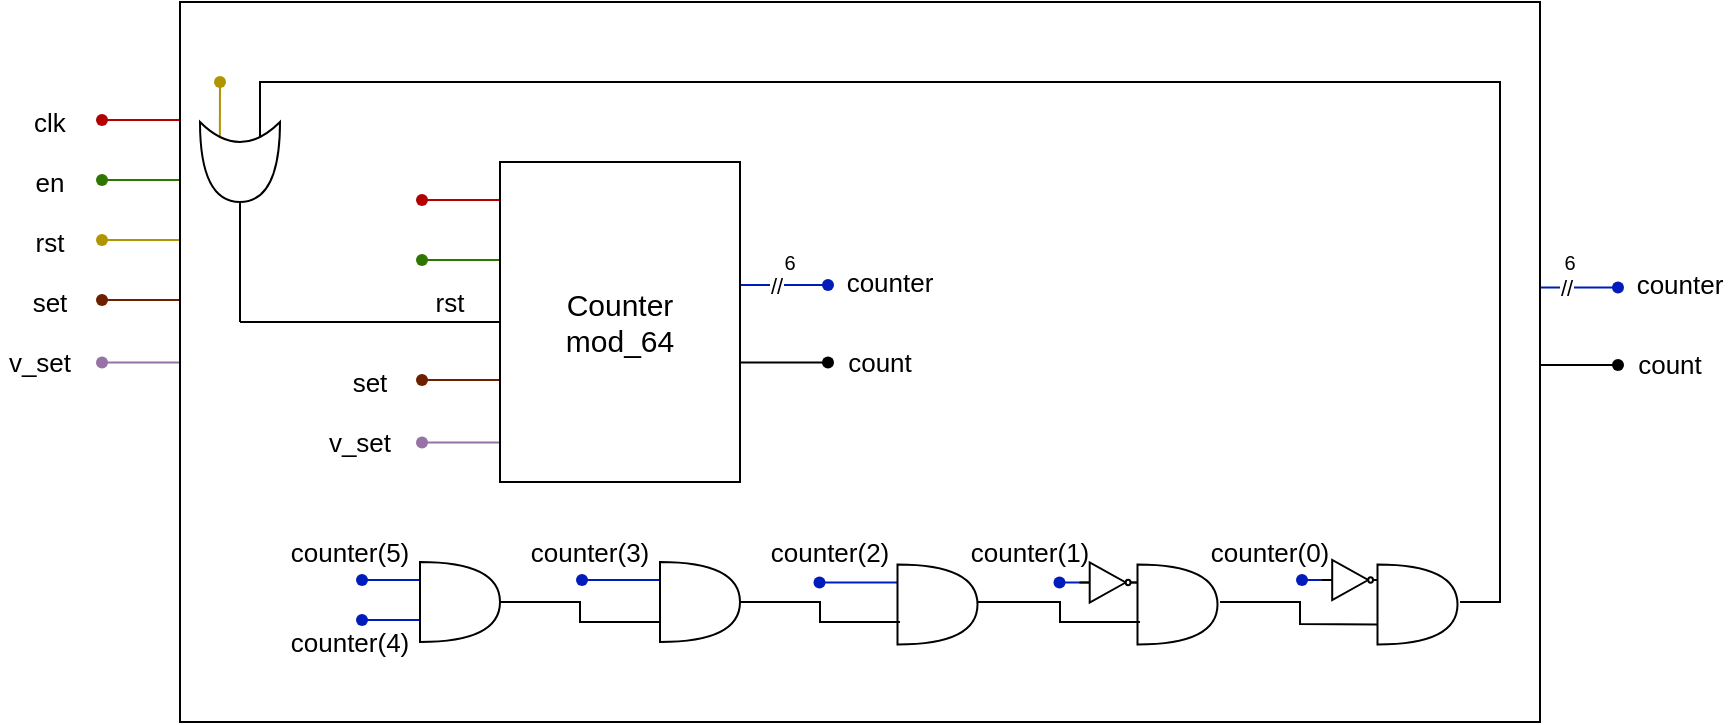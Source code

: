 <mxfile version="24.7.17">
  <diagram name="Pagina-1" id="71zWn343JwvxkhXYZjDe">
    <mxGraphModel dx="1536" dy="1114" grid="1" gridSize="10" guides="1" tooltips="1" connect="1" arrows="1" fold="1" page="1" pageScale="1" pageWidth="827" pageHeight="1169" math="0" shadow="0">
      <root>
        <mxCell id="0" />
        <mxCell id="1" parent="0" />
        <mxCell id="NgLSc0mzdGRC1DNAPwiq-113" value="" style="endArrow=none;html=1;rounded=0;fillColor=#e51400;strokeColor=#B20000;movable=1;resizable=1;rotatable=1;deletable=1;editable=1;locked=0;connectable=1;" edge="1" parent="1" source="NgLSc0mzdGRC1DNAPwiq-114">
          <mxGeometry width="50" height="50" relative="1" as="geometry">
            <mxPoint x="179" y="379" as="sourcePoint" />
            <mxPoint x="209" y="379" as="targetPoint" />
          </mxGeometry>
        </mxCell>
        <mxCell id="NgLSc0mzdGRC1DNAPwiq-114" value="" style="shape=waypoint;sketch=0;fillStyle=solid;size=6;pointerEvents=1;points=[];fillColor=#e51400;resizable=1;rotatable=1;perimeter=centerPerimeter;snapToPoint=1;strokeColor=#B20000;rotation=90;movable=1;deletable=1;editable=1;locked=0;connectable=1;fontColor=#ffffff;" vertex="1" parent="1">
          <mxGeometry x="151" y="369" width="20" height="20" as="geometry" />
        </mxCell>
        <mxCell id="NgLSc0mzdGRC1DNAPwiq-109" value="&lt;font style=&quot;font-size: 13px;&quot;&gt;rst&lt;/font&gt;" style="text;html=1;align=center;verticalAlign=middle;whiteSpace=wrap;rounded=0;movable=1;resizable=1;rotatable=1;deletable=1;editable=1;locked=0;connectable=1;" vertex="1" parent="1">
          <mxGeometry x="120" y="430" width="30" height="20" as="geometry" />
        </mxCell>
        <mxCell id="NgLSc0mzdGRC1DNAPwiq-110" value="&lt;font style=&quot;font-size: 13px;&quot;&gt;set&lt;/font&gt;" style="text;html=1;align=center;verticalAlign=middle;whiteSpace=wrap;rounded=0;movable=1;resizable=1;rotatable=1;deletable=1;editable=1;locked=0;connectable=1;" vertex="1" parent="1">
          <mxGeometry x="120" y="460" width="30" height="20" as="geometry" />
        </mxCell>
        <mxCell id="NgLSc0mzdGRC1DNAPwiq-118" value="" style="group;rotation=90;movable=1;resizable=1;rotatable=1;deletable=1;editable=1;locked=0;connectable=1;" vertex="1" connectable="0" parent="1">
          <mxGeometry x="170" y="440" width="20" height="57.5" as="geometry" />
        </mxCell>
        <mxCell id="NgLSc0mzdGRC1DNAPwiq-119" value="" style="endArrow=none;html=1;rounded=0;fillColor=#a0522d;strokeColor=#6D1F00;movable=1;resizable=1;rotatable=1;deletable=1;editable=1;locked=0;connectable=1;" edge="1" parent="NgLSc0mzdGRC1DNAPwiq-118" source="NgLSc0mzdGRC1DNAPwiq-120">
          <mxGeometry width="50" height="50" relative="1" as="geometry">
            <mxPoint x="9" y="29" as="sourcePoint" />
            <mxPoint x="39" y="29" as="targetPoint" />
          </mxGeometry>
        </mxCell>
        <mxCell id="NgLSc0mzdGRC1DNAPwiq-120" value="" style="shape=waypoint;sketch=0;fillStyle=solid;size=6;pointerEvents=1;points=[];fillColor=#a0522d;resizable=1;rotatable=1;perimeter=centerPerimeter;snapToPoint=1;strokeColor=#6D1F00;rotation=90;movable=1;deletable=1;editable=1;locked=0;connectable=1;fontColor=#ffffff;" vertex="1" parent="NgLSc0mzdGRC1DNAPwiq-118">
          <mxGeometry x="-19" y="19" width="20" height="20" as="geometry" />
        </mxCell>
        <mxCell id="NgLSc0mzdGRC1DNAPwiq-103" value="" style="group;rotation=90;flipH=1;movable=1;resizable=1;rotatable=1;deletable=1;editable=1;locked=0;connectable=1;" vertex="1" connectable="0" parent="1">
          <mxGeometry x="890" y="472.5" width="20" height="57.5" as="geometry" />
        </mxCell>
        <mxCell id="NgLSc0mzdGRC1DNAPwiq-104" value="" style="endArrow=none;html=1;rounded=0;fillColor=#e1d5e7;strokeColor=#000000;movable=1;resizable=1;rotatable=1;deletable=1;editable=1;locked=0;connectable=1;" edge="1" parent="NgLSc0mzdGRC1DNAPwiq-103" source="NgLSc0mzdGRC1DNAPwiq-105">
          <mxGeometry width="50" height="50" relative="1" as="geometry">
            <mxPoint x="11" y="29" as="sourcePoint" />
            <mxPoint x="-19" y="29" as="targetPoint" />
          </mxGeometry>
        </mxCell>
        <mxCell id="NgLSc0mzdGRC1DNAPwiq-105" value="" style="shape=waypoint;sketch=0;fillStyle=solid;size=6;pointerEvents=1;points=[];fillColor=#e1d5e7;resizable=1;rotatable=1;perimeter=centerPerimeter;snapToPoint=1;strokeColor=#000000;rotation=90;movable=1;deletable=1;editable=1;locked=0;connectable=1;" vertex="1" parent="NgLSc0mzdGRC1DNAPwiq-103">
          <mxGeometry x="19" y="19" width="20" height="20" as="geometry" />
        </mxCell>
        <mxCell id="NgLSc0mzdGRC1DNAPwiq-107" value="&lt;font style=&quot;font-size: 13px;&quot;&gt;clk&lt;/font&gt;" style="text;html=1;align=center;verticalAlign=middle;whiteSpace=wrap;rounded=0;movable=1;resizable=1;rotatable=1;deletable=1;editable=1;locked=0;connectable=1;" vertex="1" parent="1">
          <mxGeometry x="120" y="370" width="30" height="20" as="geometry" />
        </mxCell>
        <mxCell id="NgLSc0mzdGRC1DNAPwiq-121" value="" style="group;rotation=90;movable=1;resizable=1;rotatable=1;deletable=1;editable=1;locked=0;connectable=1;" vertex="1" connectable="0" parent="1">
          <mxGeometry x="170" y="471.25" width="20" height="57.5" as="geometry" />
        </mxCell>
        <mxCell id="NgLSc0mzdGRC1DNAPwiq-122" value="" style="endArrow=none;html=1;rounded=0;fillColor=#e1d5e7;strokeColor=#9673a6;movable=1;resizable=1;rotatable=1;deletable=1;editable=1;locked=0;connectable=1;" edge="1" parent="NgLSc0mzdGRC1DNAPwiq-121" source="NgLSc0mzdGRC1DNAPwiq-123">
          <mxGeometry width="50" height="50" relative="1" as="geometry">
            <mxPoint x="9" y="29" as="sourcePoint" />
            <mxPoint x="39" y="29" as="targetPoint" />
          </mxGeometry>
        </mxCell>
        <mxCell id="NgLSc0mzdGRC1DNAPwiq-123" value="" style="shape=waypoint;sketch=0;fillStyle=solid;size=6;pointerEvents=1;points=[];fillColor=#e1d5e7;resizable=1;rotatable=1;perimeter=centerPerimeter;snapToPoint=1;strokeColor=#9673a6;rotation=90;movable=1;deletable=1;editable=1;locked=0;connectable=1;" vertex="1" parent="NgLSc0mzdGRC1DNAPwiq-121">
          <mxGeometry x="-19" y="19" width="20" height="20" as="geometry" />
        </mxCell>
        <mxCell id="NgLSc0mzdGRC1DNAPwiq-108" value="&lt;font style=&quot;font-size: 13px;&quot;&gt;en&lt;/font&gt;" style="text;html=1;align=center;verticalAlign=middle;whiteSpace=wrap;rounded=0;movable=1;resizable=1;rotatable=1;deletable=1;editable=1;locked=0;connectable=1;" vertex="1" parent="1">
          <mxGeometry x="120" y="400" width="30" height="20" as="geometry" />
        </mxCell>
        <mxCell id="NgLSc0mzdGRC1DNAPwiq-124" value="" style="group;rotation=90;movable=1;resizable=1;rotatable=1;deletable=1;editable=1;locked=0;connectable=1;" vertex="1" connectable="0" parent="1">
          <mxGeometry x="170" y="410" width="20" height="57.5" as="geometry" />
        </mxCell>
        <mxCell id="NgLSc0mzdGRC1DNAPwiq-125" value="" style="endArrow=none;html=1;rounded=0;fillColor=#e3c800;strokeColor=#B09500;movable=1;resizable=1;rotatable=1;deletable=1;editable=1;locked=0;connectable=1;" edge="1" parent="NgLSc0mzdGRC1DNAPwiq-124" source="NgLSc0mzdGRC1DNAPwiq-126">
          <mxGeometry width="50" height="50" relative="1" as="geometry">
            <mxPoint x="9" y="29" as="sourcePoint" />
            <mxPoint x="39" y="29" as="targetPoint" />
          </mxGeometry>
        </mxCell>
        <mxCell id="NgLSc0mzdGRC1DNAPwiq-126" value="" style="shape=waypoint;sketch=0;fillStyle=solid;size=6;pointerEvents=1;points=[];fillColor=#e3c800;resizable=1;rotatable=1;perimeter=centerPerimeter;snapToPoint=1;strokeColor=#B09500;rotation=90;movable=1;deletable=1;editable=1;locked=0;connectable=1;fontColor=#000000;" vertex="1" parent="NgLSc0mzdGRC1DNAPwiq-124">
          <mxGeometry x="-19" y="19" width="20" height="20" as="geometry" />
        </mxCell>
        <mxCell id="NgLSc0mzdGRC1DNAPwiq-97" value="&lt;font style=&quot;font-size: 13px;&quot;&gt;count&lt;/font&gt;" style="text;html=1;align=center;verticalAlign=middle;whiteSpace=wrap;rounded=0;movable=1;resizable=1;rotatable=1;deletable=1;editable=1;locked=0;connectable=1;" vertex="1" parent="1">
          <mxGeometry x="925" y="491.25" width="40" height="20" as="geometry" />
        </mxCell>
        <mxCell id="NgLSc0mzdGRC1DNAPwiq-98" value="&lt;font style=&quot;font-size: 13px;&quot;&gt;counter&lt;/font&gt;" style="text;html=1;align=center;verticalAlign=middle;whiteSpace=wrap;rounded=0;" vertex="1" parent="1">
          <mxGeometry x="925" y="451.25" width="50" height="20" as="geometry" />
        </mxCell>
        <mxCell id="NgLSc0mzdGRC1DNAPwiq-111" value="&lt;font style=&quot;font-size: 13px;&quot;&gt;v_set&lt;/font&gt;" style="text;html=1;align=center;verticalAlign=middle;whiteSpace=wrap;rounded=0;movable=1;resizable=1;rotatable=1;deletable=1;editable=1;locked=0;connectable=1;" vertex="1" parent="1">
          <mxGeometry x="110" y="490" width="40" height="20" as="geometry" />
        </mxCell>
        <mxCell id="NgLSc0mzdGRC1DNAPwiq-115" value="" style="group;rotation=90;movable=1;resizable=1;rotatable=1;deletable=1;editable=1;locked=0;connectable=1;" vertex="1" connectable="0" parent="1">
          <mxGeometry x="170" y="380" width="20" height="57.5" as="geometry" />
        </mxCell>
        <mxCell id="NgLSc0mzdGRC1DNAPwiq-116" value="" style="endArrow=none;html=1;rounded=0;fillColor=#60a917;strokeColor=#2D7600;movable=1;resizable=1;rotatable=1;deletable=1;editable=1;locked=0;connectable=1;" edge="1" parent="NgLSc0mzdGRC1DNAPwiq-115" source="NgLSc0mzdGRC1DNAPwiq-117">
          <mxGeometry width="50" height="50" relative="1" as="geometry">
            <mxPoint x="9" y="29" as="sourcePoint" />
            <mxPoint x="39" y="29" as="targetPoint" />
          </mxGeometry>
        </mxCell>
        <mxCell id="NgLSc0mzdGRC1DNAPwiq-117" value="" style="shape=waypoint;sketch=0;fillStyle=solid;size=6;pointerEvents=1;points=[];fillColor=#60a917;resizable=1;rotatable=1;perimeter=centerPerimeter;snapToPoint=1;strokeColor=#2D7600;rotation=90;movable=1;deletable=1;editable=1;locked=0;connectable=1;fontColor=#ffffff;" vertex="1" parent="NgLSc0mzdGRC1DNAPwiq-115">
          <mxGeometry x="-19" y="19" width="20" height="20" as="geometry" />
        </mxCell>
        <mxCell id="NgLSc0mzdGRC1DNAPwiq-99" value="" style="group;rotation=90;flipH=1;movable=1;resizable=1;rotatable=1;deletable=1;editable=1;locked=0;connectable=1;" vertex="1" connectable="0" parent="1">
          <mxGeometry x="890" y="433.75" width="20" height="57.5" as="geometry" />
        </mxCell>
        <mxCell id="NgLSc0mzdGRC1DNAPwiq-100" value="" style="endArrow=none;html=1;rounded=0;fillColor=#0050ef;strokeColor=#001DBC;movable=1;resizable=1;rotatable=1;deletable=1;editable=1;locked=0;connectable=1;" edge="1" parent="NgLSc0mzdGRC1DNAPwiq-99" source="NgLSc0mzdGRC1DNAPwiq-102">
          <mxGeometry width="50" height="50" relative="1" as="geometry">
            <mxPoint x="11" y="29" as="sourcePoint" />
            <mxPoint x="-19" y="29" as="targetPoint" />
          </mxGeometry>
        </mxCell>
        <mxCell id="NgLSc0mzdGRC1DNAPwiq-101" value="//" style="edgeLabel;html=1;align=center;verticalAlign=middle;resizable=1;points=[];movable=1;rotatable=1;deletable=1;editable=1;locked=0;connectable=1;" vertex="1" connectable="0" parent="NgLSc0mzdGRC1DNAPwiq-100">
          <mxGeometry x="0.107" relative="1" as="geometry">
            <mxPoint as="offset" />
          </mxGeometry>
        </mxCell>
        <mxCell id="NgLSc0mzdGRC1DNAPwiq-102" value="" style="shape=waypoint;sketch=0;fillStyle=solid;size=6;pointerEvents=1;points=[];fillColor=#0050ef;resizable=1;rotatable=1;perimeter=centerPerimeter;snapToPoint=1;strokeColor=#001DBC;rotation=90;movable=1;deletable=1;editable=1;locked=0;connectable=1;fontColor=#ffffff;" vertex="1" parent="NgLSc0mzdGRC1DNAPwiq-99">
          <mxGeometry x="19" y="19" width="20" height="20" as="geometry" />
        </mxCell>
        <mxCell id="NgLSc0mzdGRC1DNAPwiq-92" value="" style="rounded=0;whiteSpace=wrap;html=1;movable=1;resizable=1;rotatable=1;deletable=1;editable=1;locked=0;connectable=1;" vertex="1" parent="1">
          <mxGeometry x="200" y="320" width="680" height="360" as="geometry" />
        </mxCell>
        <mxCell id="NgLSc0mzdGRC1DNAPwiq-75" value="" style="group;rotation=90;movable=1;resizable=1;rotatable=1;deletable=1;editable=1;locked=0;connectable=1;" vertex="1" connectable="0" parent="1">
          <mxGeometry x="770" y="580" width="31" height="57.5" as="geometry" />
        </mxCell>
        <mxCell id="NgLSc0mzdGRC1DNAPwiq-77" value="" style="shape=waypoint;sketch=0;fillStyle=solid;size=6;pointerEvents=1;points=[];fillColor=#0050ef;resizable=1;rotatable=1;perimeter=centerPerimeter;snapToPoint=1;strokeColor=#001DBC;rotation=90;movable=1;deletable=1;editable=1;locked=0;connectable=1;fontColor=#ffffff;" vertex="1" parent="NgLSc0mzdGRC1DNAPwiq-75">
          <mxGeometry x="-19" y="19" width="20" height="20" as="geometry" />
        </mxCell>
        <mxCell id="NgLSc0mzdGRC1DNAPwiq-76" value="" style="endArrow=none;html=1;rounded=0;fillColor=#0050ef;strokeColor=#001DBC;movable=1;resizable=1;rotatable=1;deletable=1;editable=1;locked=0;connectable=1;" edge="1" parent="NgLSc0mzdGRC1DNAPwiq-75" source="NgLSc0mzdGRC1DNAPwiq-77">
          <mxGeometry width="50" height="50" relative="1" as="geometry">
            <mxPoint x="9" y="29" as="sourcePoint" />
            <mxPoint x="39" y="29" as="targetPoint" />
          </mxGeometry>
        </mxCell>
        <mxCell id="NgLSc0mzdGRC1DNAPwiq-78" value="" style="verticalLabelPosition=bottom;shadow=0;dashed=0;align=center;html=1;verticalAlign=top;shape=mxgraph.electrical.logic_gates.inverter_2;movable=1;resizable=1;rotatable=1;deletable=1;editable=1;locked=0;connectable=1;" vertex="1" parent="NgLSc0mzdGRC1DNAPwiq-75">
          <mxGeometry x="1" y="19" width="30" height="20" as="geometry" />
        </mxCell>
        <mxCell id="NgLSc0mzdGRC1DNAPwiq-13" value="&lt;font style=&quot;font-size: 13px;&quot;&gt;rst&lt;/font&gt;" style="text;html=1;align=center;verticalAlign=middle;whiteSpace=wrap;rounded=0;movable=1;resizable=1;rotatable=1;deletable=1;editable=1;locked=0;connectable=1;" vertex="1" parent="1">
          <mxGeometry x="320" y="460" width="30" height="20" as="geometry" />
        </mxCell>
        <mxCell id="NgLSc0mzdGRC1DNAPwiq-106" value="&lt;font style=&quot;font-size: 10px;&quot;&gt;6&lt;/font&gt;" style="text;html=1;align=center;verticalAlign=middle;whiteSpace=wrap;rounded=0;movable=1;resizable=1;rotatable=1;deletable=1;editable=1;locked=0;connectable=1;" vertex="1" parent="1">
          <mxGeometry x="880" y="445" width="30" height="10" as="geometry" />
        </mxCell>
        <mxCell id="NgLSc0mzdGRC1DNAPwiq-14" value="&lt;font style=&quot;font-size: 13px;&quot;&gt;set&lt;/font&gt;" style="text;html=1;align=center;verticalAlign=middle;whiteSpace=wrap;rounded=0;movable=1;resizable=1;rotatable=1;deletable=1;editable=1;locked=0;connectable=1;" vertex="1" parent="1">
          <mxGeometry x="280" y="500" width="30" height="20" as="geometry" />
        </mxCell>
        <mxCell id="NgLSc0mzdGRC1DNAPwiq-15" value="&lt;font style=&quot;font-size: 13px;&quot;&gt;v_set&lt;/font&gt;" style="text;html=1;align=center;verticalAlign=middle;whiteSpace=wrap;rounded=0;movable=1;resizable=1;rotatable=1;deletable=1;editable=1;locked=0;connectable=1;" vertex="1" parent="1">
          <mxGeometry x="270" y="530" width="40" height="20" as="geometry" />
        </mxCell>
        <mxCell id="NgLSc0mzdGRC1DNAPwiq-16" value="&lt;font style=&quot;font-size: 13px;&quot;&gt;count&lt;/font&gt;" style="text;html=1;align=center;verticalAlign=middle;whiteSpace=wrap;rounded=0;movable=1;resizable=1;rotatable=1;deletable=1;editable=1;locked=0;connectable=1;" vertex="1" parent="1">
          <mxGeometry x="530" y="490" width="40" height="20" as="geometry" />
        </mxCell>
        <mxCell id="NgLSc0mzdGRC1DNAPwiq-17" value="&lt;font style=&quot;font-size: 13px;&quot;&gt;counter&lt;/font&gt;" style="text;html=1;align=center;verticalAlign=middle;whiteSpace=wrap;rounded=0;movable=1;resizable=1;rotatable=1;deletable=1;editable=1;locked=0;connectable=1;" vertex="1" parent="1">
          <mxGeometry x="530" y="450" width="50" height="20" as="geometry" />
        </mxCell>
        <mxCell id="NgLSc0mzdGRC1DNAPwiq-19" value="&lt;font style=&quot;font-size: 10px;&quot;&gt;6&lt;/font&gt;" style="text;html=1;align=center;verticalAlign=middle;whiteSpace=wrap;rounded=0;movable=1;resizable=1;rotatable=1;deletable=1;editable=1;locked=0;connectable=1;" vertex="1" parent="1">
          <mxGeometry x="490" y="445" width="30" height="10" as="geometry" />
        </mxCell>
        <mxCell id="NgLSc0mzdGRC1DNAPwiq-20" value="" style="group;rotation=90;movable=1;resizable=1;rotatable=1;deletable=1;editable=1;locked=0;connectable=1;" vertex="1" connectable="0" parent="1">
          <mxGeometry x="330" y="390" width="20" height="57.5" as="geometry" />
        </mxCell>
        <mxCell id="NgLSc0mzdGRC1DNAPwiq-21" value="" style="endArrow=none;html=1;rounded=0;fillColor=#e51400;strokeColor=#B20000;movable=1;resizable=1;rotatable=1;deletable=1;editable=1;locked=0;connectable=1;" edge="1" parent="NgLSc0mzdGRC1DNAPwiq-20" source="NgLSc0mzdGRC1DNAPwiq-22">
          <mxGeometry width="50" height="50" relative="1" as="geometry">
            <mxPoint x="9" y="29" as="sourcePoint" />
            <mxPoint x="39" y="29" as="targetPoint" />
          </mxGeometry>
        </mxCell>
        <mxCell id="NgLSc0mzdGRC1DNAPwiq-22" value="" style="shape=waypoint;sketch=0;fillStyle=solid;size=6;pointerEvents=1;points=[];fillColor=#e51400;resizable=1;rotatable=1;perimeter=centerPerimeter;snapToPoint=1;strokeColor=#B20000;rotation=90;movable=1;deletable=1;editable=1;locked=0;connectable=1;fontColor=#ffffff;" vertex="1" parent="NgLSc0mzdGRC1DNAPwiq-20">
          <mxGeometry x="-19" y="19" width="20" height="20" as="geometry" />
        </mxCell>
        <mxCell id="NgLSc0mzdGRC1DNAPwiq-23" value="" style="group;rotation=90;movable=1;resizable=1;rotatable=1;deletable=1;editable=1;locked=0;connectable=1;" vertex="1" connectable="0" parent="1">
          <mxGeometry x="330" y="420" width="20" height="57.5" as="geometry" />
        </mxCell>
        <mxCell id="NgLSc0mzdGRC1DNAPwiq-24" value="" style="endArrow=none;html=1;rounded=0;fillColor=#60a917;strokeColor=#2D7600;movable=1;resizable=1;rotatable=1;deletable=1;editable=1;locked=0;connectable=1;" edge="1" parent="NgLSc0mzdGRC1DNAPwiq-23" source="NgLSc0mzdGRC1DNAPwiq-25">
          <mxGeometry width="50" height="50" relative="1" as="geometry">
            <mxPoint x="9" y="29" as="sourcePoint" />
            <mxPoint x="39" y="29" as="targetPoint" />
          </mxGeometry>
        </mxCell>
        <mxCell id="NgLSc0mzdGRC1DNAPwiq-25" value="" style="shape=waypoint;sketch=0;fillStyle=solid;size=6;pointerEvents=1;points=[];fillColor=#60a917;resizable=1;rotatable=1;perimeter=centerPerimeter;snapToPoint=1;strokeColor=#2D7600;rotation=90;movable=1;deletable=1;editable=1;locked=0;connectable=1;fontColor=#ffffff;" vertex="1" parent="NgLSc0mzdGRC1DNAPwiq-23">
          <mxGeometry x="-19" y="19" width="20" height="20" as="geometry" />
        </mxCell>
        <mxCell id="NgLSc0mzdGRC1DNAPwiq-26" value="" style="group;rotation=90;movable=1;resizable=1;rotatable=1;deletable=1;editable=1;locked=0;connectable=1;" vertex="1" connectable="0" parent="1">
          <mxGeometry x="330" y="480" width="20" height="57.5" as="geometry" />
        </mxCell>
        <mxCell id="NgLSc0mzdGRC1DNAPwiq-27" value="" style="endArrow=none;html=1;rounded=0;fillColor=#a0522d;strokeColor=#6D1F00;movable=1;resizable=1;rotatable=1;deletable=1;editable=1;locked=0;connectable=1;" edge="1" parent="NgLSc0mzdGRC1DNAPwiq-26" source="NgLSc0mzdGRC1DNAPwiq-28">
          <mxGeometry width="50" height="50" relative="1" as="geometry">
            <mxPoint x="9" y="29" as="sourcePoint" />
            <mxPoint x="39" y="29" as="targetPoint" />
          </mxGeometry>
        </mxCell>
        <mxCell id="NgLSc0mzdGRC1DNAPwiq-28" value="" style="shape=waypoint;sketch=0;fillStyle=solid;size=6;pointerEvents=1;points=[];fillColor=#a0522d;resizable=1;rotatable=1;perimeter=centerPerimeter;snapToPoint=1;strokeColor=#6D1F00;rotation=90;movable=1;deletable=1;editable=1;locked=0;connectable=1;fontColor=#ffffff;" vertex="1" parent="NgLSc0mzdGRC1DNAPwiq-26">
          <mxGeometry x="-19" y="19" width="20" height="20" as="geometry" />
        </mxCell>
        <mxCell id="NgLSc0mzdGRC1DNAPwiq-29" value="" style="group;rotation=90;movable=1;resizable=1;rotatable=1;deletable=1;editable=1;locked=0;connectable=1;" vertex="1" connectable="0" parent="1">
          <mxGeometry x="330" y="511.25" width="20" height="57.5" as="geometry" />
        </mxCell>
        <mxCell id="NgLSc0mzdGRC1DNAPwiq-30" value="" style="endArrow=none;html=1;rounded=0;fillColor=#e1d5e7;strokeColor=#9673a6;movable=1;resizable=1;rotatable=1;deletable=1;editable=1;locked=0;connectable=1;" edge="1" parent="NgLSc0mzdGRC1DNAPwiq-29" source="NgLSc0mzdGRC1DNAPwiq-31">
          <mxGeometry width="50" height="50" relative="1" as="geometry">
            <mxPoint x="9" y="29" as="sourcePoint" />
            <mxPoint x="39" y="29" as="targetPoint" />
          </mxGeometry>
        </mxCell>
        <mxCell id="NgLSc0mzdGRC1DNAPwiq-31" value="" style="shape=waypoint;sketch=0;fillStyle=solid;size=6;pointerEvents=1;points=[];fillColor=#e1d5e7;resizable=1;rotatable=1;perimeter=centerPerimeter;snapToPoint=1;strokeColor=#9673a6;rotation=90;movable=1;deletable=1;editable=1;locked=0;connectable=1;" vertex="1" parent="NgLSc0mzdGRC1DNAPwiq-29">
          <mxGeometry x="-19" y="19" width="20" height="20" as="geometry" />
        </mxCell>
        <mxCell id="NgLSc0mzdGRC1DNAPwiq-33" value="" style="endArrow=none;html=1;rounded=0;entryX=0;entryY=0.5;entryDx=0;entryDy=0;movable=1;resizable=1;rotatable=1;deletable=1;editable=1;locked=0;connectable=1;" edge="1" parent="1" target="NgLSc0mzdGRC1DNAPwiq-1">
          <mxGeometry width="50" height="50" relative="1" as="geometry">
            <mxPoint x="230" y="480" as="sourcePoint" />
            <mxPoint x="440" y="460" as="targetPoint" />
          </mxGeometry>
        </mxCell>
        <mxCell id="NgLSc0mzdGRC1DNAPwiq-38" value="" style="group;rotation=90;movable=1;resizable=1;rotatable=1;deletable=1;editable=1;locked=0;connectable=1;" vertex="1" connectable="0" parent="1">
          <mxGeometry x="300" y="580" width="20" height="57.5" as="geometry" />
        </mxCell>
        <mxCell id="NgLSc0mzdGRC1DNAPwiq-39" value="" style="endArrow=none;html=1;rounded=0;fillColor=#0050ef;strokeColor=#001DBC;movable=1;resizable=1;rotatable=1;deletable=1;editable=1;locked=0;connectable=1;" edge="1" parent="NgLSc0mzdGRC1DNAPwiq-38" source="NgLSc0mzdGRC1DNAPwiq-40">
          <mxGeometry width="50" height="50" relative="1" as="geometry">
            <mxPoint x="9" y="29" as="sourcePoint" />
            <mxPoint x="39" y="29" as="targetPoint" />
          </mxGeometry>
        </mxCell>
        <mxCell id="NgLSc0mzdGRC1DNAPwiq-40" value="" style="shape=waypoint;sketch=0;fillStyle=solid;size=6;pointerEvents=1;points=[];fillColor=#0050ef;resizable=1;rotatable=1;perimeter=centerPerimeter;snapToPoint=1;strokeColor=#001DBC;rotation=90;movable=1;deletable=1;editable=1;locked=0;connectable=1;fontColor=#ffffff;" vertex="1" parent="NgLSc0mzdGRC1DNAPwiq-38">
          <mxGeometry x="-19" y="19" width="20" height="20" as="geometry" />
        </mxCell>
        <mxCell id="NgLSc0mzdGRC1DNAPwiq-41" value="" style="group;rotation=90;movable=1;resizable=1;rotatable=1;deletable=1;editable=1;locked=0;connectable=1;" vertex="1" connectable="0" parent="1">
          <mxGeometry x="300" y="600" width="20" height="57.5" as="geometry" />
        </mxCell>
        <mxCell id="NgLSc0mzdGRC1DNAPwiq-42" value="" style="endArrow=none;html=1;rounded=0;fillColor=#0050ef;strokeColor=#001DBC;movable=1;resizable=1;rotatable=1;deletable=1;editable=1;locked=0;connectable=1;" edge="1" parent="NgLSc0mzdGRC1DNAPwiq-41" source="NgLSc0mzdGRC1DNAPwiq-43">
          <mxGeometry width="50" height="50" relative="1" as="geometry">
            <mxPoint x="9" y="29" as="sourcePoint" />
            <mxPoint x="39" y="29" as="targetPoint" />
          </mxGeometry>
        </mxCell>
        <mxCell id="NgLSc0mzdGRC1DNAPwiq-43" value="" style="shape=waypoint;sketch=0;fillStyle=solid;size=6;pointerEvents=1;points=[];fillColor=#0050ef;resizable=1;rotatable=1;perimeter=centerPerimeter;snapToPoint=1;strokeColor=#001DBC;rotation=90;movable=1;deletable=1;editable=1;locked=0;connectable=1;fontColor=#ffffff;" vertex="1" parent="NgLSc0mzdGRC1DNAPwiq-41">
          <mxGeometry x="-19" y="19" width="20" height="20" as="geometry" />
        </mxCell>
        <mxCell id="NgLSc0mzdGRC1DNAPwiq-71" value="&lt;font style=&quot;font-size: 13px;&quot;&gt;counter(4)&lt;/font&gt;" style="text;html=1;align=center;verticalAlign=middle;whiteSpace=wrap;rounded=0;movable=1;resizable=1;rotatable=1;deletable=1;editable=1;locked=0;connectable=1;" vertex="1" parent="NgLSc0mzdGRC1DNAPwiq-41">
          <mxGeometry x="-40" y="30" width="50" height="20" as="geometry" />
        </mxCell>
        <mxCell id="NgLSc0mzdGRC1DNAPwiq-36" value="" style="shape=or;whiteSpace=wrap;html=1;movable=1;resizable=1;rotatable=1;deletable=1;editable=1;locked=0;connectable=1;" vertex="1" parent="1">
          <mxGeometry x="320" y="600" width="40" height="40" as="geometry" />
        </mxCell>
        <mxCell id="NgLSc0mzdGRC1DNAPwiq-47" value="" style="group;movable=1;resizable=1;rotatable=1;deletable=1;editable=1;locked=0;connectable=1;" vertex="1" connectable="0" parent="1">
          <mxGeometry x="391.25" y="598.75" width="88.75" height="41.25" as="geometry" />
        </mxCell>
        <mxCell id="NgLSc0mzdGRC1DNAPwiq-44" value="" style="group;rotation=90;movable=1;resizable=1;rotatable=1;deletable=1;editable=1;locked=0;connectable=1;" vertex="1" connectable="0" parent="NgLSc0mzdGRC1DNAPwiq-47">
          <mxGeometry x="18.75" y="-18.75" width="20" height="57.5" as="geometry" />
        </mxCell>
        <mxCell id="NgLSc0mzdGRC1DNAPwiq-45" value="" style="endArrow=none;html=1;rounded=0;fillColor=#0050ef;strokeColor=#001DBC;movable=1;resizable=1;rotatable=1;deletable=1;editable=1;locked=0;connectable=1;" edge="1" parent="NgLSc0mzdGRC1DNAPwiq-44" source="NgLSc0mzdGRC1DNAPwiq-46">
          <mxGeometry width="50" height="50" relative="1" as="geometry">
            <mxPoint x="9" y="29" as="sourcePoint" />
            <mxPoint x="39" y="29" as="targetPoint" />
          </mxGeometry>
        </mxCell>
        <mxCell id="NgLSc0mzdGRC1DNAPwiq-46" value="" style="shape=waypoint;sketch=0;fillStyle=solid;size=6;pointerEvents=1;points=[];fillColor=#0050ef;resizable=1;rotatable=1;perimeter=centerPerimeter;snapToPoint=1;strokeColor=#001DBC;rotation=90;movable=1;deletable=1;editable=1;locked=0;connectable=1;fontColor=#ffffff;" vertex="1" parent="NgLSc0mzdGRC1DNAPwiq-44">
          <mxGeometry x="-19" y="19" width="20" height="20" as="geometry" />
        </mxCell>
        <mxCell id="NgLSc0mzdGRC1DNAPwiq-37" value="" style="shape=or;whiteSpace=wrap;html=1;movable=1;resizable=1;rotatable=1;deletable=1;editable=1;locked=0;connectable=1;" vertex="1" parent="NgLSc0mzdGRC1DNAPwiq-47">
          <mxGeometry x="48.75" y="1.25" width="40" height="40" as="geometry" />
        </mxCell>
        <mxCell id="NgLSc0mzdGRC1DNAPwiq-48" value="" style="group;movable=1;resizable=1;rotatable=1;deletable=1;editable=1;locked=0;connectable=1;" vertex="1" connectable="0" parent="1">
          <mxGeometry x="510" y="600" width="88.75" height="41.25" as="geometry" />
        </mxCell>
        <mxCell id="NgLSc0mzdGRC1DNAPwiq-49" value="" style="group;rotation=90;movable=1;resizable=1;rotatable=1;deletable=1;editable=1;locked=0;connectable=1;" vertex="1" connectable="0" parent="NgLSc0mzdGRC1DNAPwiq-48">
          <mxGeometry x="18.75" y="-18.75" width="20" height="57.5" as="geometry" />
        </mxCell>
        <mxCell id="NgLSc0mzdGRC1DNAPwiq-50" value="" style="endArrow=none;html=1;rounded=0;fillColor=#0050ef;strokeColor=#001DBC;movable=1;resizable=1;rotatable=1;deletable=1;editable=1;locked=0;connectable=1;" edge="1" parent="NgLSc0mzdGRC1DNAPwiq-49" source="NgLSc0mzdGRC1DNAPwiq-51">
          <mxGeometry width="50" height="50" relative="1" as="geometry">
            <mxPoint x="9" y="29" as="sourcePoint" />
            <mxPoint x="39" y="29" as="targetPoint" />
          </mxGeometry>
        </mxCell>
        <mxCell id="NgLSc0mzdGRC1DNAPwiq-51" value="" style="shape=waypoint;sketch=0;fillStyle=solid;size=6;pointerEvents=1;points=[];fillColor=#0050ef;resizable=1;rotatable=1;perimeter=centerPerimeter;snapToPoint=1;strokeColor=#001DBC;rotation=90;movable=1;deletable=1;editable=1;locked=0;connectable=1;fontColor=#ffffff;" vertex="1" parent="NgLSc0mzdGRC1DNAPwiq-49">
          <mxGeometry x="-19" y="19" width="20" height="20" as="geometry" />
        </mxCell>
        <mxCell id="NgLSc0mzdGRC1DNAPwiq-52" value="" style="shape=or;whiteSpace=wrap;html=1;movable=1;resizable=1;rotatable=1;deletable=1;editable=1;locked=0;connectable=1;" vertex="1" parent="NgLSc0mzdGRC1DNAPwiq-48">
          <mxGeometry x="48.75" y="1.25" width="40" height="40" as="geometry" />
        </mxCell>
        <mxCell id="NgLSc0mzdGRC1DNAPwiq-53" value="" style="group;movable=1;resizable=1;rotatable=1;deletable=1;editable=1;locked=0;connectable=1;" vertex="1" connectable="0" parent="1">
          <mxGeometry x="630" y="600" width="88.75" height="41.25" as="geometry" />
        </mxCell>
        <mxCell id="NgLSc0mzdGRC1DNAPwiq-54" value="" style="group;rotation=90;movable=1;resizable=1;rotatable=1;deletable=1;editable=1;locked=0;connectable=1;" vertex="1" connectable="0" parent="NgLSc0mzdGRC1DNAPwiq-53">
          <mxGeometry x="18.75" y="-18.75" width="31" height="57.5" as="geometry" />
        </mxCell>
        <mxCell id="NgLSc0mzdGRC1DNAPwiq-56" value="" style="shape=waypoint;sketch=0;fillStyle=solid;size=6;pointerEvents=1;points=[];fillColor=#0050ef;resizable=1;rotatable=1;perimeter=centerPerimeter;snapToPoint=1;strokeColor=#001DBC;rotation=90;movable=1;deletable=1;editable=1;locked=0;connectable=1;fontColor=#ffffff;" vertex="1" parent="NgLSc0mzdGRC1DNAPwiq-54">
          <mxGeometry x="-19" y="19" width="20" height="20" as="geometry" />
        </mxCell>
        <mxCell id="NgLSc0mzdGRC1DNAPwiq-55" value="" style="endArrow=none;html=1;rounded=0;fillColor=#0050ef;strokeColor=#001DBC;movable=1;resizable=1;rotatable=1;deletable=1;editable=1;locked=0;connectable=1;" edge="1" parent="NgLSc0mzdGRC1DNAPwiq-54" source="NgLSc0mzdGRC1DNAPwiq-56">
          <mxGeometry width="50" height="50" relative="1" as="geometry">
            <mxPoint x="9" y="29" as="sourcePoint" />
            <mxPoint x="39" y="29" as="targetPoint" />
          </mxGeometry>
        </mxCell>
        <mxCell id="NgLSc0mzdGRC1DNAPwiq-74" value="" style="verticalLabelPosition=bottom;shadow=0;dashed=0;align=center;html=1;verticalAlign=top;shape=mxgraph.electrical.logic_gates.inverter_2;movable=1;resizable=1;rotatable=1;deletable=1;editable=1;locked=0;connectable=1;" vertex="1" parent="NgLSc0mzdGRC1DNAPwiq-54">
          <mxGeometry x="1" y="19" width="30" height="20" as="geometry" />
        </mxCell>
        <mxCell id="NgLSc0mzdGRC1DNAPwiq-79" value="&lt;font style=&quot;font-size: 13px;&quot;&gt;counter(1)&lt;/font&gt;" style="text;html=1;align=center;verticalAlign=middle;whiteSpace=wrap;rounded=0;movable=1;resizable=1;rotatable=1;deletable=1;editable=1;locked=0;connectable=1;" vertex="1" parent="NgLSc0mzdGRC1DNAPwiq-54">
          <mxGeometry x="-49" y="3.75" width="50" height="20" as="geometry" />
        </mxCell>
        <mxCell id="NgLSc0mzdGRC1DNAPwiq-57" value="" style="shape=or;whiteSpace=wrap;html=1;movable=1;resizable=1;rotatable=1;deletable=1;editable=1;locked=0;connectable=1;" vertex="1" parent="NgLSc0mzdGRC1DNAPwiq-53">
          <mxGeometry x="48.75" y="1.25" width="40" height="40" as="geometry" />
        </mxCell>
        <mxCell id="NgLSc0mzdGRC1DNAPwiq-58" value="" style="group;movable=1;resizable=1;rotatable=1;deletable=1;editable=1;locked=0;connectable=1;" vertex="1" connectable="0" parent="1">
          <mxGeometry x="750" y="600" width="88.75" height="41.25" as="geometry" />
        </mxCell>
        <mxCell id="NgLSc0mzdGRC1DNAPwiq-62" value="" style="shape=or;whiteSpace=wrap;html=1;movable=1;resizable=1;rotatable=1;deletable=1;editable=1;locked=0;connectable=1;" vertex="1" parent="NgLSc0mzdGRC1DNAPwiq-58">
          <mxGeometry x="48.75" y="1.25" width="40" height="40" as="geometry" />
        </mxCell>
        <mxCell id="NgLSc0mzdGRC1DNAPwiq-63" value="" style="endArrow=none;html=1;rounded=0;exitX=1;exitY=0.5;exitDx=0;exitDy=0;exitPerimeter=0;movable=1;resizable=1;rotatable=1;deletable=1;editable=1;locked=0;connectable=1;" edge="1" parent="1" source="NgLSc0mzdGRC1DNAPwiq-36">
          <mxGeometry width="50" height="50" relative="1" as="geometry">
            <mxPoint x="530" y="630" as="sourcePoint" />
            <mxPoint x="440" y="630" as="targetPoint" />
            <Array as="points">
              <mxPoint x="400" y="620" />
              <mxPoint x="400" y="630" />
            </Array>
          </mxGeometry>
        </mxCell>
        <mxCell id="NgLSc0mzdGRC1DNAPwiq-70" value="&lt;font style=&quot;font-size: 13px;&quot;&gt;counter(5)&lt;/font&gt;" style="text;html=1;align=center;verticalAlign=middle;whiteSpace=wrap;rounded=0;movable=1;resizable=1;rotatable=1;deletable=1;editable=1;locked=0;connectable=1;" vertex="1" parent="1">
          <mxGeometry x="260" y="585" width="50" height="20" as="geometry" />
        </mxCell>
        <mxCell id="NgLSc0mzdGRC1DNAPwiq-72" value="&lt;font style=&quot;font-size: 13px;&quot;&gt;counter(3)&lt;/font&gt;" style="text;html=1;align=center;verticalAlign=middle;whiteSpace=wrap;rounded=0;movable=1;resizable=1;rotatable=1;deletable=1;editable=1;locked=0;connectable=1;" vertex="1" parent="1">
          <mxGeometry x="380" y="585" width="50" height="20" as="geometry" />
        </mxCell>
        <mxCell id="NgLSc0mzdGRC1DNAPwiq-73" value="&lt;font style=&quot;font-size: 13px;&quot;&gt;counter(2)&lt;/font&gt;" style="text;html=1;align=center;verticalAlign=middle;whiteSpace=wrap;rounded=0;movable=1;resizable=1;rotatable=1;deletable=1;editable=1;locked=0;connectable=1;" vertex="1" parent="1">
          <mxGeometry x="500" y="585" width="50" height="20" as="geometry" />
        </mxCell>
        <mxCell id="NgLSc0mzdGRC1DNAPwiq-80" value="&lt;font style=&quot;font-size: 13px;&quot;&gt;counter(0)&lt;/font&gt;" style="text;html=1;align=center;verticalAlign=middle;whiteSpace=wrap;rounded=0;movable=1;resizable=1;rotatable=1;deletable=1;editable=1;locked=0;connectable=1;" vertex="1" parent="1">
          <mxGeometry x="720" y="585" width="50" height="20" as="geometry" />
        </mxCell>
        <mxCell id="NgLSc0mzdGRC1DNAPwiq-81" value="" style="endArrow=none;html=1;rounded=0;exitX=1;exitY=0.5;exitDx=0;exitDy=0;exitPerimeter=0;movable=1;resizable=1;rotatable=1;deletable=1;editable=1;locked=0;connectable=1;" edge="1" parent="1" source="NgLSc0mzdGRC1DNAPwiq-37">
          <mxGeometry width="50" height="50" relative="1" as="geometry">
            <mxPoint x="510" y="670" as="sourcePoint" />
            <mxPoint x="560" y="630" as="targetPoint" />
            <Array as="points">
              <mxPoint x="520" y="620" />
              <mxPoint x="520" y="630" />
            </Array>
          </mxGeometry>
        </mxCell>
        <mxCell id="NgLSc0mzdGRC1DNAPwiq-82" value="" style="endArrow=none;html=1;rounded=0;entryX=0.999;entryY=0.47;entryDx=0;entryDy=0;entryPerimeter=0;movable=1;resizable=1;rotatable=1;deletable=1;editable=1;locked=0;connectable=1;" edge="1" parent="1" target="NgLSc0mzdGRC1DNAPwiq-52">
          <mxGeometry width="50" height="50" relative="1" as="geometry">
            <mxPoint x="680" y="630" as="sourcePoint" />
            <mxPoint x="560" y="620" as="targetPoint" />
            <Array as="points">
              <mxPoint x="640" y="630" />
              <mxPoint x="640" y="620" />
            </Array>
          </mxGeometry>
        </mxCell>
        <mxCell id="NgLSc0mzdGRC1DNAPwiq-83" value="" style="endArrow=none;html=1;rounded=0;exitX=0;exitY=0.75;exitDx=0;exitDy=0;exitPerimeter=0;movable=1;resizable=1;rotatable=1;deletable=1;editable=1;locked=0;connectable=1;" edge="1" parent="1" source="NgLSc0mzdGRC1DNAPwiq-62">
          <mxGeometry width="50" height="50" relative="1" as="geometry">
            <mxPoint x="490" y="670" as="sourcePoint" />
            <mxPoint x="720" y="620" as="targetPoint" />
            <Array as="points">
              <mxPoint x="760" y="631" />
              <mxPoint x="760" y="620" />
            </Array>
          </mxGeometry>
        </mxCell>
        <mxCell id="NgLSc0mzdGRC1DNAPwiq-84" value="" style="endArrow=none;html=1;rounded=0;movable=1;resizable=1;rotatable=1;deletable=1;editable=1;locked=0;connectable=1;" edge="1" parent="1">
          <mxGeometry width="50" height="50" relative="1" as="geometry">
            <mxPoint x="230" y="480" as="sourcePoint" />
            <mxPoint x="840" y="620" as="targetPoint" />
            <Array as="points">
              <mxPoint x="230" y="420" />
              <mxPoint x="240" y="390" />
              <mxPoint x="240" y="360" />
              <mxPoint x="860" y="360" />
              <mxPoint x="860" y="620" />
            </Array>
          </mxGeometry>
        </mxCell>
        <mxCell id="NgLSc0mzdGRC1DNAPwiq-85" value="" style="group;rotation=90;flipH=1;movable=1;resizable=1;rotatable=1;deletable=1;editable=1;locked=0;connectable=1;" vertex="1" connectable="0" parent="1">
          <mxGeometry x="495" y="432.5" width="20" height="57.5" as="geometry" />
        </mxCell>
        <mxCell id="NgLSc0mzdGRC1DNAPwiq-86" value="" style="endArrow=none;html=1;rounded=0;fillColor=#0050ef;strokeColor=#001DBC;movable=1;resizable=1;rotatable=1;deletable=1;editable=1;locked=0;connectable=1;" edge="1" parent="NgLSc0mzdGRC1DNAPwiq-85" source="NgLSc0mzdGRC1DNAPwiq-87">
          <mxGeometry width="50" height="50" relative="1" as="geometry">
            <mxPoint x="11" y="29" as="sourcePoint" />
            <mxPoint x="-19" y="29" as="targetPoint" />
          </mxGeometry>
        </mxCell>
        <mxCell id="NgLSc0mzdGRC1DNAPwiq-91" value="//" style="edgeLabel;html=1;align=center;verticalAlign=middle;resizable=1;points=[];movable=1;rotatable=1;deletable=1;editable=1;locked=0;connectable=1;" vertex="1" connectable="0" parent="NgLSc0mzdGRC1DNAPwiq-86">
          <mxGeometry x="0.107" relative="1" as="geometry">
            <mxPoint as="offset" />
          </mxGeometry>
        </mxCell>
        <mxCell id="NgLSc0mzdGRC1DNAPwiq-87" value="" style="shape=waypoint;sketch=0;fillStyle=solid;size=6;pointerEvents=1;points=[];fillColor=#0050ef;resizable=1;rotatable=1;perimeter=centerPerimeter;snapToPoint=1;strokeColor=#001DBC;rotation=90;movable=1;deletable=1;editable=1;locked=0;connectable=1;fontColor=#ffffff;" vertex="1" parent="NgLSc0mzdGRC1DNAPwiq-85">
          <mxGeometry x="19" y="19" width="20" height="20" as="geometry" />
        </mxCell>
        <mxCell id="NgLSc0mzdGRC1DNAPwiq-88" value="" style="group;rotation=90;flipH=1;movable=1;resizable=1;rotatable=1;deletable=1;editable=1;locked=0;connectable=1;" vertex="1" connectable="0" parent="1">
          <mxGeometry x="495" y="471.25" width="20" height="57.5" as="geometry" />
        </mxCell>
        <mxCell id="NgLSc0mzdGRC1DNAPwiq-89" value="" style="endArrow=none;html=1;rounded=0;fillColor=#e1d5e7;strokeColor=#000000;movable=1;resizable=1;rotatable=1;deletable=1;editable=1;locked=0;connectable=1;" edge="1" parent="NgLSc0mzdGRC1DNAPwiq-88" source="NgLSc0mzdGRC1DNAPwiq-90">
          <mxGeometry width="50" height="50" relative="1" as="geometry">
            <mxPoint x="11" y="29" as="sourcePoint" />
            <mxPoint x="-19" y="29" as="targetPoint" />
          </mxGeometry>
        </mxCell>
        <mxCell id="NgLSc0mzdGRC1DNAPwiq-90" value="" style="shape=waypoint;sketch=0;fillStyle=solid;size=6;pointerEvents=1;points=[];fillColor=#e1d5e7;resizable=1;rotatable=1;perimeter=centerPerimeter;snapToPoint=1;strokeColor=#000000;rotation=90;movable=1;deletable=1;editable=1;locked=0;connectable=1;" vertex="1" parent="NgLSc0mzdGRC1DNAPwiq-88">
          <mxGeometry x="19" y="19" width="20" height="20" as="geometry" />
        </mxCell>
        <mxCell id="NgLSc0mzdGRC1DNAPwiq-1" value="&lt;font style=&quot;font-size: 15px;&quot;&gt;Counter&lt;/font&gt;&lt;div&gt;&lt;font style=&quot;font-size: 15px;&quot;&gt;mod_64&lt;/font&gt;&lt;/div&gt;" style="rounded=0;whiteSpace=wrap;html=1;movable=1;resizable=1;rotatable=1;deletable=1;editable=1;locked=0;connectable=1;" vertex="1" parent="1">
          <mxGeometry x="360" y="400" width="120" height="160" as="geometry" />
        </mxCell>
        <mxCell id="NgLSc0mzdGRC1DNAPwiq-94" value="" style="group;flipV=1;movable=1;resizable=1;rotatable=1;deletable=1;editable=1;locked=0;connectable=1;" vertex="1" connectable="0" parent="1">
          <mxGeometry x="210" y="350" width="20" height="57.5" as="geometry" />
        </mxCell>
        <mxCell id="NgLSc0mzdGRC1DNAPwiq-95" value="" style="endArrow=none;html=1;rounded=0;fillColor=#e3c800;strokeColor=#B09500;movable=1;resizable=1;rotatable=1;deletable=1;editable=1;locked=0;connectable=1;" edge="1" parent="NgLSc0mzdGRC1DNAPwiq-94" source="NgLSc0mzdGRC1DNAPwiq-96">
          <mxGeometry width="50" height="50" relative="1" as="geometry">
            <mxPoint x="9.87" y="27.5" as="sourcePoint" />
            <mxPoint x="9.87" y="57.5" as="targetPoint" />
          </mxGeometry>
        </mxCell>
        <mxCell id="NgLSc0mzdGRC1DNAPwiq-96" value="" style="shape=waypoint;sketch=0;fillStyle=solid;size=6;pointerEvents=1;points=[];fillColor=#e3c800;resizable=1;rotatable=1;perimeter=centerPerimeter;snapToPoint=1;strokeColor=#B09500;movable=1;deletable=1;editable=1;locked=0;connectable=1;fontColor=#000000;" vertex="1" parent="NgLSc0mzdGRC1DNAPwiq-94">
          <mxGeometry width="20" height="20" as="geometry" />
        </mxCell>
        <mxCell id="NgLSc0mzdGRC1DNAPwiq-93" value="" style="shape=xor;whiteSpace=wrap;html=1;rotation=90;movable=1;resizable=1;rotatable=1;deletable=1;editable=1;locked=0;connectable=1;" vertex="1" parent="1">
          <mxGeometry x="210" y="380" width="40" height="40" as="geometry" />
        </mxCell>
      </root>
    </mxGraphModel>
  </diagram>
</mxfile>
